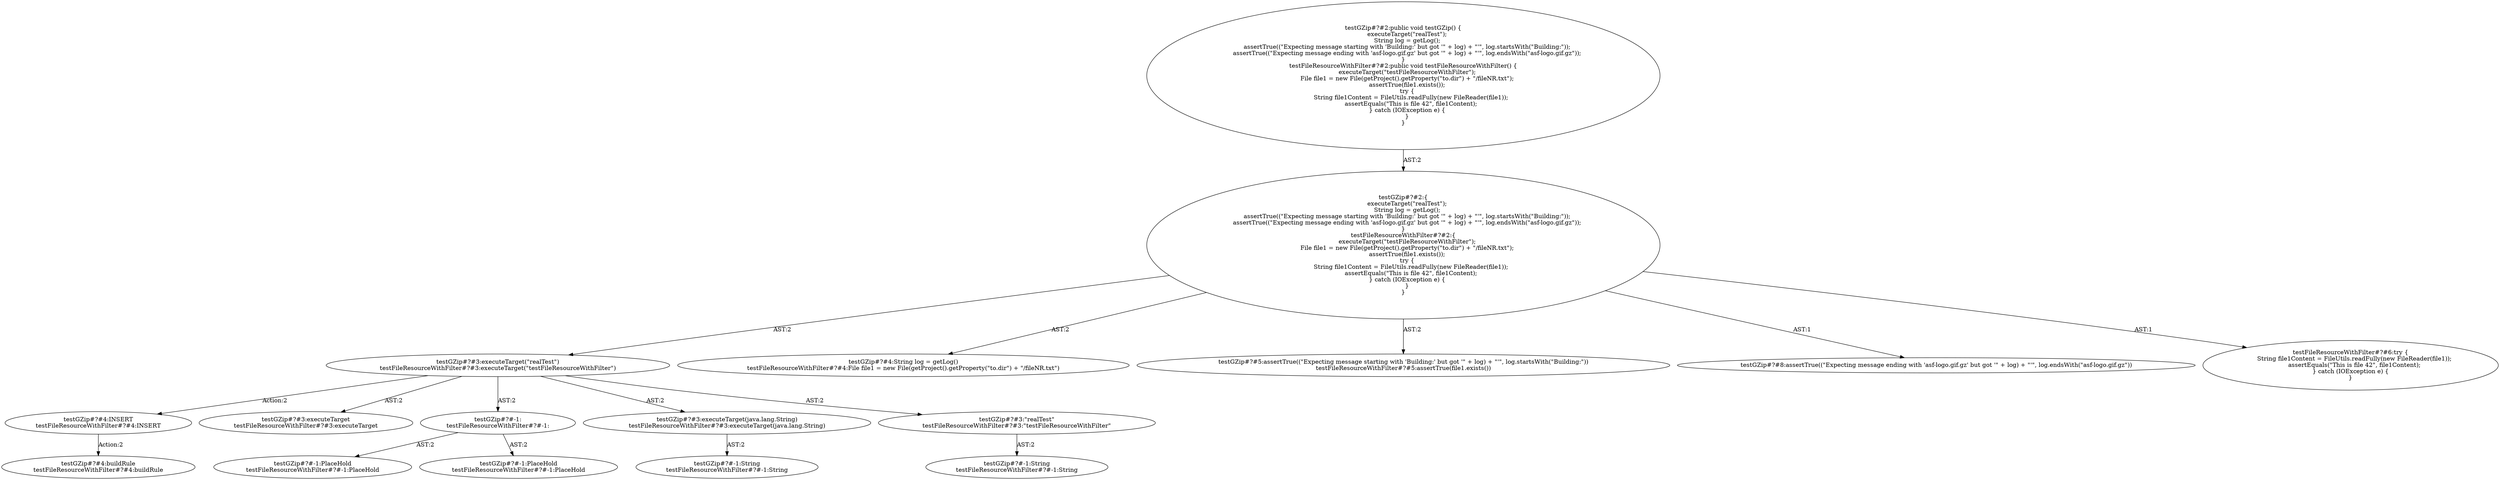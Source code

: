 digraph "Pattern" {
0 [label="testGZip#?#4:INSERT
testFileResourceWithFilter#?#4:INSERT" shape=ellipse]
1 [label="testGZip#?#3:executeTarget(\"realTest\")
testFileResourceWithFilter#?#3:executeTarget(\"testFileResourceWithFilter\")" shape=ellipse]
2 [label="testGZip#?#2:\{
    executeTarget(\"realTest\");
    String log = getLog();
    assertTrue((\"Expecting message starting with 'Building:' but got '\" + log) + \"'\", log.startsWith(\"Building:\"));
    assertTrue((\"Expecting message ending with 'asf-logo.gif.gz' but got '\" + log) + \"'\", log.endsWith(\"asf-logo.gif.gz\"));
\}
testFileResourceWithFilter#?#2:\{
    executeTarget(\"testFileResourceWithFilter\");
    File file1 = new File(getProject().getProperty(\"to.dir\") + \"/fileNR.txt\");
    assertTrue(file1.exists());
    try \{
        String file1Content = FileUtils.readFully(new FileReader(file1));
        assertEquals(\"This is file 42\", file1Content);
    \} catch (IOException e) \{
    \}
\}" shape=ellipse]
3 [label="testGZip#?#2:public void testGZip() \{
    executeTarget(\"realTest\");
    String log = getLog();
    assertTrue((\"Expecting message starting with 'Building:' but got '\" + log) + \"'\", log.startsWith(\"Building:\"));
    assertTrue((\"Expecting message ending with 'asf-logo.gif.gz' but got '\" + log) + \"'\", log.endsWith(\"asf-logo.gif.gz\"));
\}
testFileResourceWithFilter#?#2:public void testFileResourceWithFilter() \{
    executeTarget(\"testFileResourceWithFilter\");
    File file1 = new File(getProject().getProperty(\"to.dir\") + \"/fileNR.txt\");
    assertTrue(file1.exists());
    try \{
        String file1Content = FileUtils.readFully(new FileReader(file1));
        assertEquals(\"This is file 42\", file1Content);
    \} catch (IOException e) \{
    \}
\}" shape=ellipse]
4 [label="testGZip#?#4:String log = getLog()
testFileResourceWithFilter#?#4:File file1 = new File(getProject().getProperty(\"to.dir\") + \"/fileNR.txt\")" shape=ellipse]
5 [label="testGZip#?#5:assertTrue((\"Expecting message starting with 'Building:' but got '\" + log) + \"'\", log.startsWith(\"Building:\"))
testFileResourceWithFilter#?#5:assertTrue(file1.exists())" shape=ellipse]
6 [label="testGZip#?#8:assertTrue((\"Expecting message ending with 'asf-logo.gif.gz' but got '\" + log) + \"'\", log.endsWith(\"asf-logo.gif.gz\"))" shape=ellipse]
7 [label="testGZip#?#3:executeTarget
testFileResourceWithFilter#?#3:executeTarget" shape=ellipse]
8 [label="testGZip#?#-1:
testFileResourceWithFilter#?#-1:" shape=ellipse]
9 [label="testGZip#?#-1:PlaceHold
testFileResourceWithFilter#?#-1:PlaceHold" shape=ellipse]
10 [label="testGZip#?#-1:PlaceHold
testFileResourceWithFilter#?#-1:PlaceHold" shape=ellipse]
11 [label="testGZip#?#3:executeTarget(java.lang.String)
testFileResourceWithFilter#?#3:executeTarget(java.lang.String)" shape=ellipse]
12 [label="testGZip#?#-1:String
testFileResourceWithFilter#?#-1:String" shape=ellipse]
13 [label="testGZip#?#3:\"realTest\"
testFileResourceWithFilter#?#3:\"testFileResourceWithFilter\"" shape=ellipse]
14 [label="testGZip#?#-1:String
testFileResourceWithFilter#?#-1:String" shape=ellipse]
15 [label="testGZip#?#4:buildRule
testFileResourceWithFilter#?#4:buildRule" shape=ellipse]
16 [label="testFileResourceWithFilter#?#6:try \{
    String file1Content = FileUtils.readFully(new FileReader(file1));
    assertEquals(\"This is file 42\", file1Content);
\} catch (IOException e) \{
\}" shape=ellipse]
0 -> 15 [label="Action:2"];
1 -> 0 [label="Action:2"];
1 -> 7 [label="AST:2"];
1 -> 8 [label="AST:2"];
1 -> 11 [label="AST:2"];
1 -> 13 [label="AST:2"];
2 -> 1 [label="AST:2"];
2 -> 4 [label="AST:2"];
2 -> 5 [label="AST:2"];
2 -> 6 [label="AST:1"];
2 -> 16 [label="AST:1"];
3 -> 2 [label="AST:2"];
8 -> 9 [label="AST:2"];
8 -> 10 [label="AST:2"];
11 -> 12 [label="AST:2"];
13 -> 14 [label="AST:2"];
}